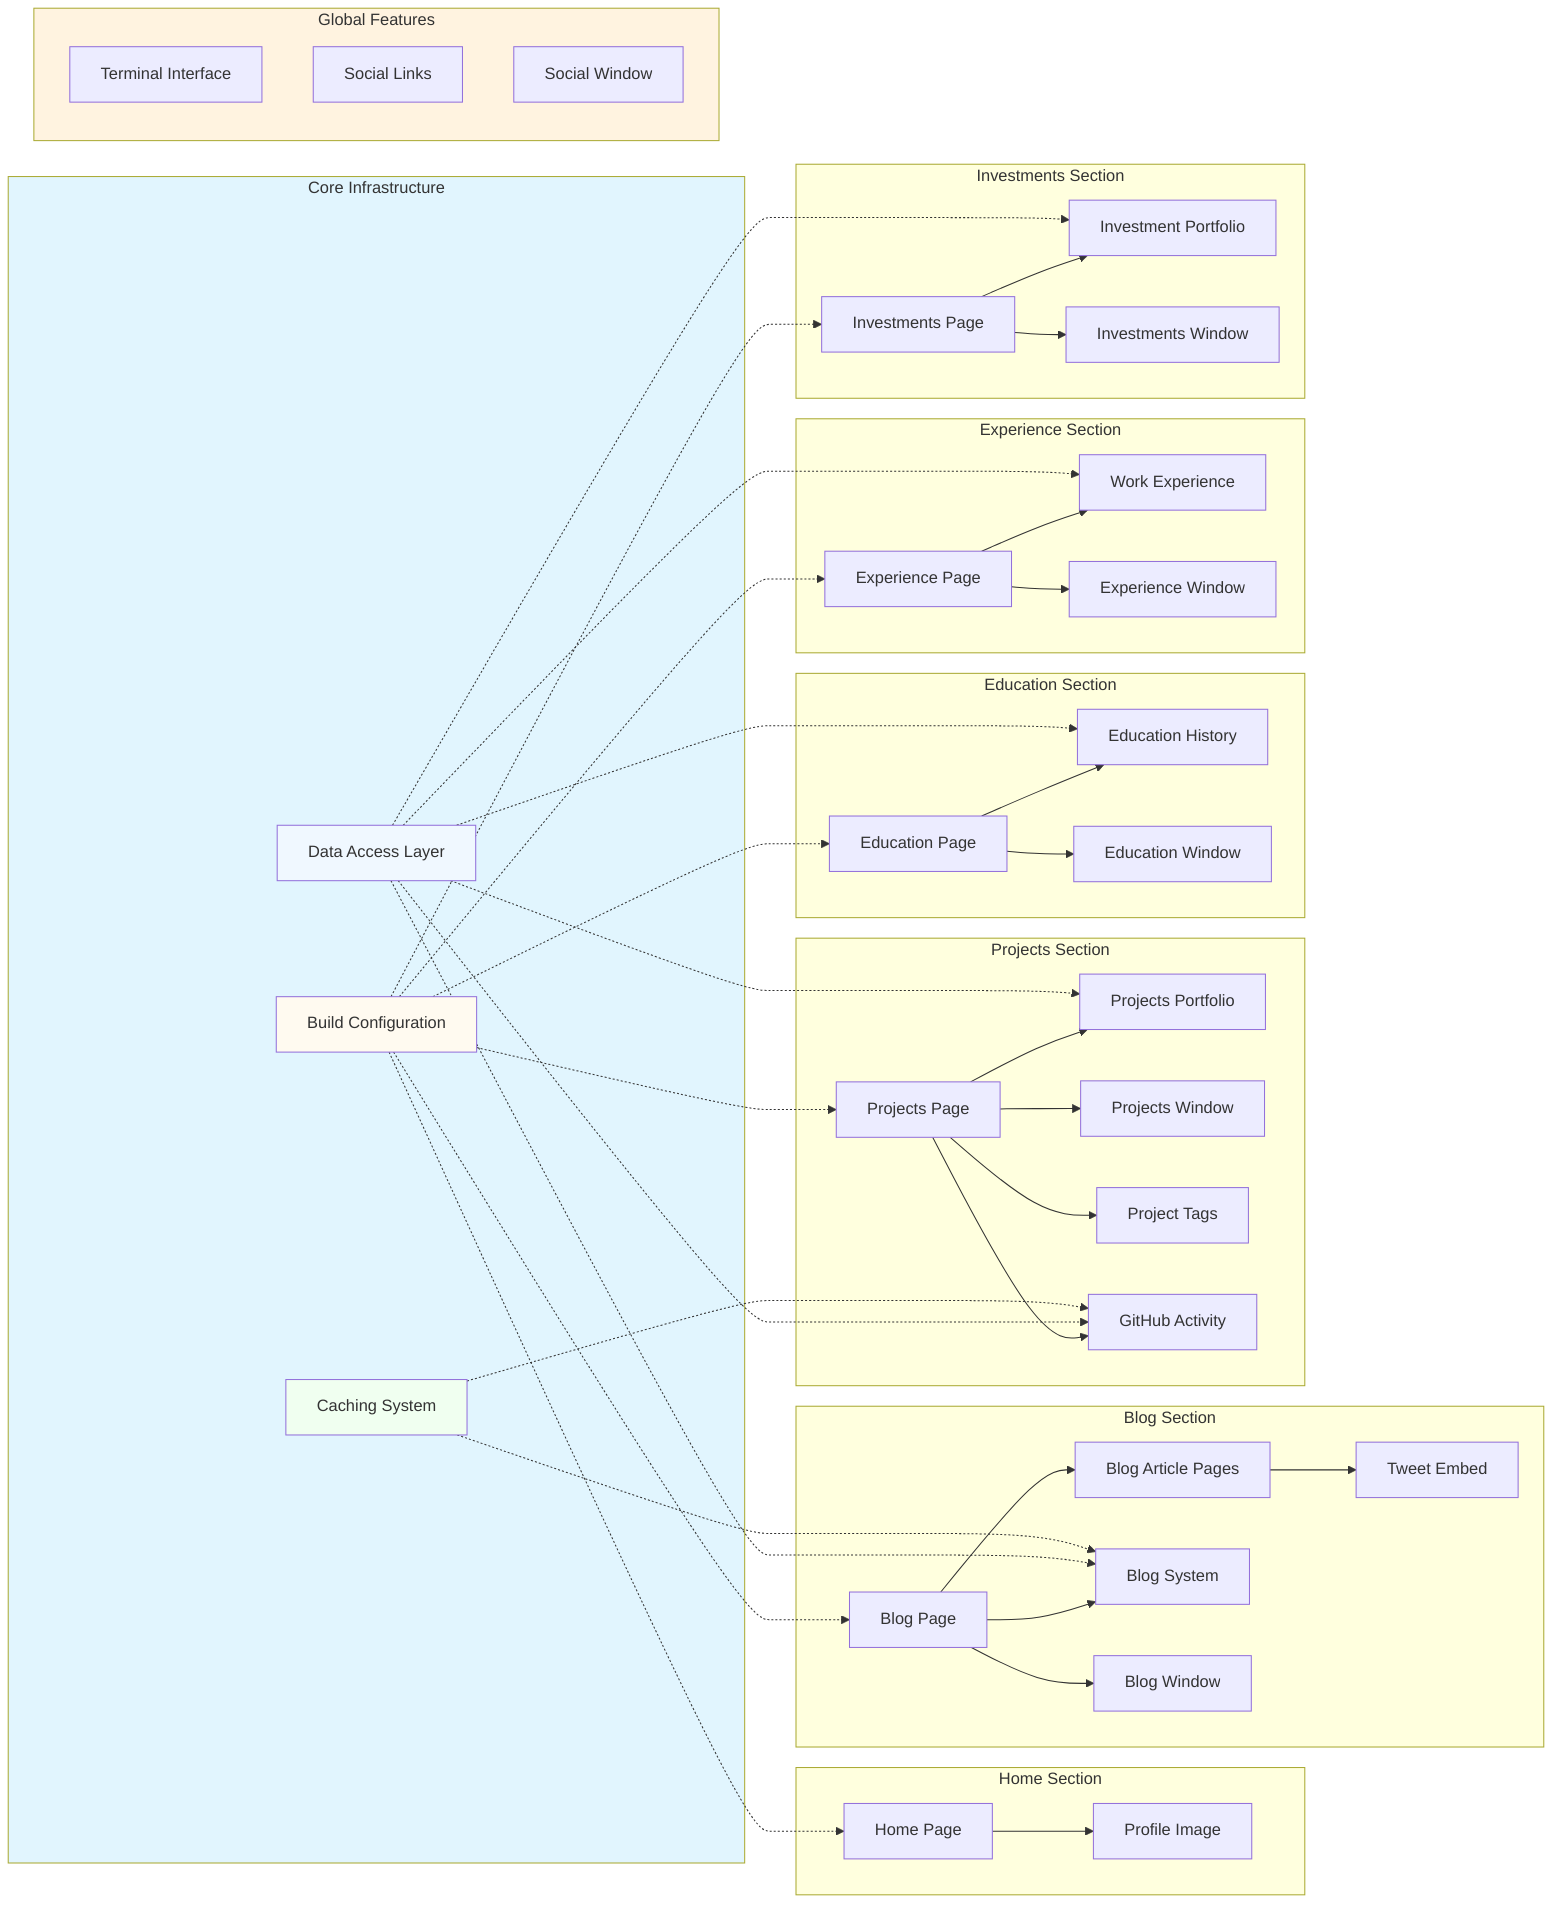 graph LR
    %% Core Infrastructure
    subgraph INFRA[Core Infrastructure]
        DATA[Data Access Layer]
        CACHE[Caching System]
        BUILD[Build Configuration]
    end
    
    %% Home Section
    subgraph HOME[Home Section]
        HOMEPAGE[Home Page]
        PROFILE[Profile Image]
        HOMEPAGE --> PROFILE
    end
    
    %% Blog Section
    subgraph BLOG[Blog Section]
        BLOGPAGE[Blog Page]
        BLOGARTICLE[Blog Article Pages]
        BLOGSYS[Blog System]
        BLOGWIN[Blog Window]
        EMBED[Tweet Embed]
        
        BLOGPAGE --> BLOGARTICLE
        BLOGPAGE --> BLOGSYS
        BLOGPAGE --> BLOGWIN
        BLOGARTICLE --> EMBED
    end
    
    %% Projects Section
    subgraph PROJ[Projects Section]
        PROJPAGE[Projects Page]
        PROJSYS[Projects Portfolio]
        PROJWIN[Projects Window]
        TAGS[Project Tags]
        GITHUB[GitHub Activity]
        
        PROJPAGE --> PROJSYS
        PROJPAGE --> PROJWIN
        PROJPAGE --> TAGS
        PROJPAGE --> GITHUB
    end
    
    %% Education Section
    subgraph EDU[Education Section]
        EDUPAGE[Education Page]
        EDUSYS[Education History]
        EDUWIN[Education Window]
        
        EDUPAGE --> EDUSYS
        EDUPAGE --> EDUWIN
    end
    
    %% Experience Section
    subgraph EXP[Experience Section]
        EXPPAGE[Experience Page]
        EXPSYS[Work Experience]
        EXPWIN[Experience Window]
        
        EXPPAGE --> EXPSYS
        EXPPAGE --> EXPWIN
    end
    
    %% Investments Section
    subgraph INV[Investments Section]
        INVPAGE[Investments Page]
        INVSYS[Investment Portfolio]
        INVWIN[Investments Window]
        
        INVPAGE --> INVSYS
        INVPAGE --> INVWIN
    end
    
    %% Global Features
    subgraph GLOBAL[Global Features]
        TERMINAL[Terminal Interface]
        SOCIAL[Social Links]
        SOCIALWIN[Social Window]
    end
    
    %% Dependencies
    DATA -.-> BLOGSYS
    DATA -.-> PROJSYS
    DATA -.-> EDUSYS
    DATA -.-> EXPSYS
    DATA -.-> INVSYS
    DATA -.-> GITHUB
    CACHE -.-> GITHUB
    CACHE -.-> BLOGSYS
    BUILD -.-> HOMEPAGE
    BUILD -.-> BLOGPAGE
    BUILD -.-> PROJPAGE
    BUILD -.-> EDUPAGE
    BUILD -.-> EXPPAGE
    BUILD -.-> INVPAGE
    
    %% Styling
    style INFRA fill:#e1f5fe
    style GLOBAL fill:#fff3e0
    style DATA fill:#f0f8ff
    style CACHE fill:#f0fff0
    style BUILD fill:#fffaf0